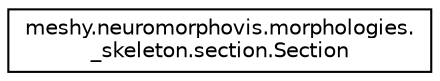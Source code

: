 digraph "Graphical Class Hierarchy"
{
  edge [fontname="Helvetica",fontsize="10",labelfontname="Helvetica",labelfontsize="10"];
  node [fontname="Helvetica",fontsize="10",shape=record];
  rankdir="LR";
  Node1 [label="meshy.neuromorphovis.morphologies.\l_skeleton.section.Section",height=0.2,width=0.4,color="black", fillcolor="white", style="filled",URL="$classmeshy_1_1neuromorphovis_1_1morphologies_1_1__skeleton_1_1section_1_1Section.html",tooltip="Section. "];
}
